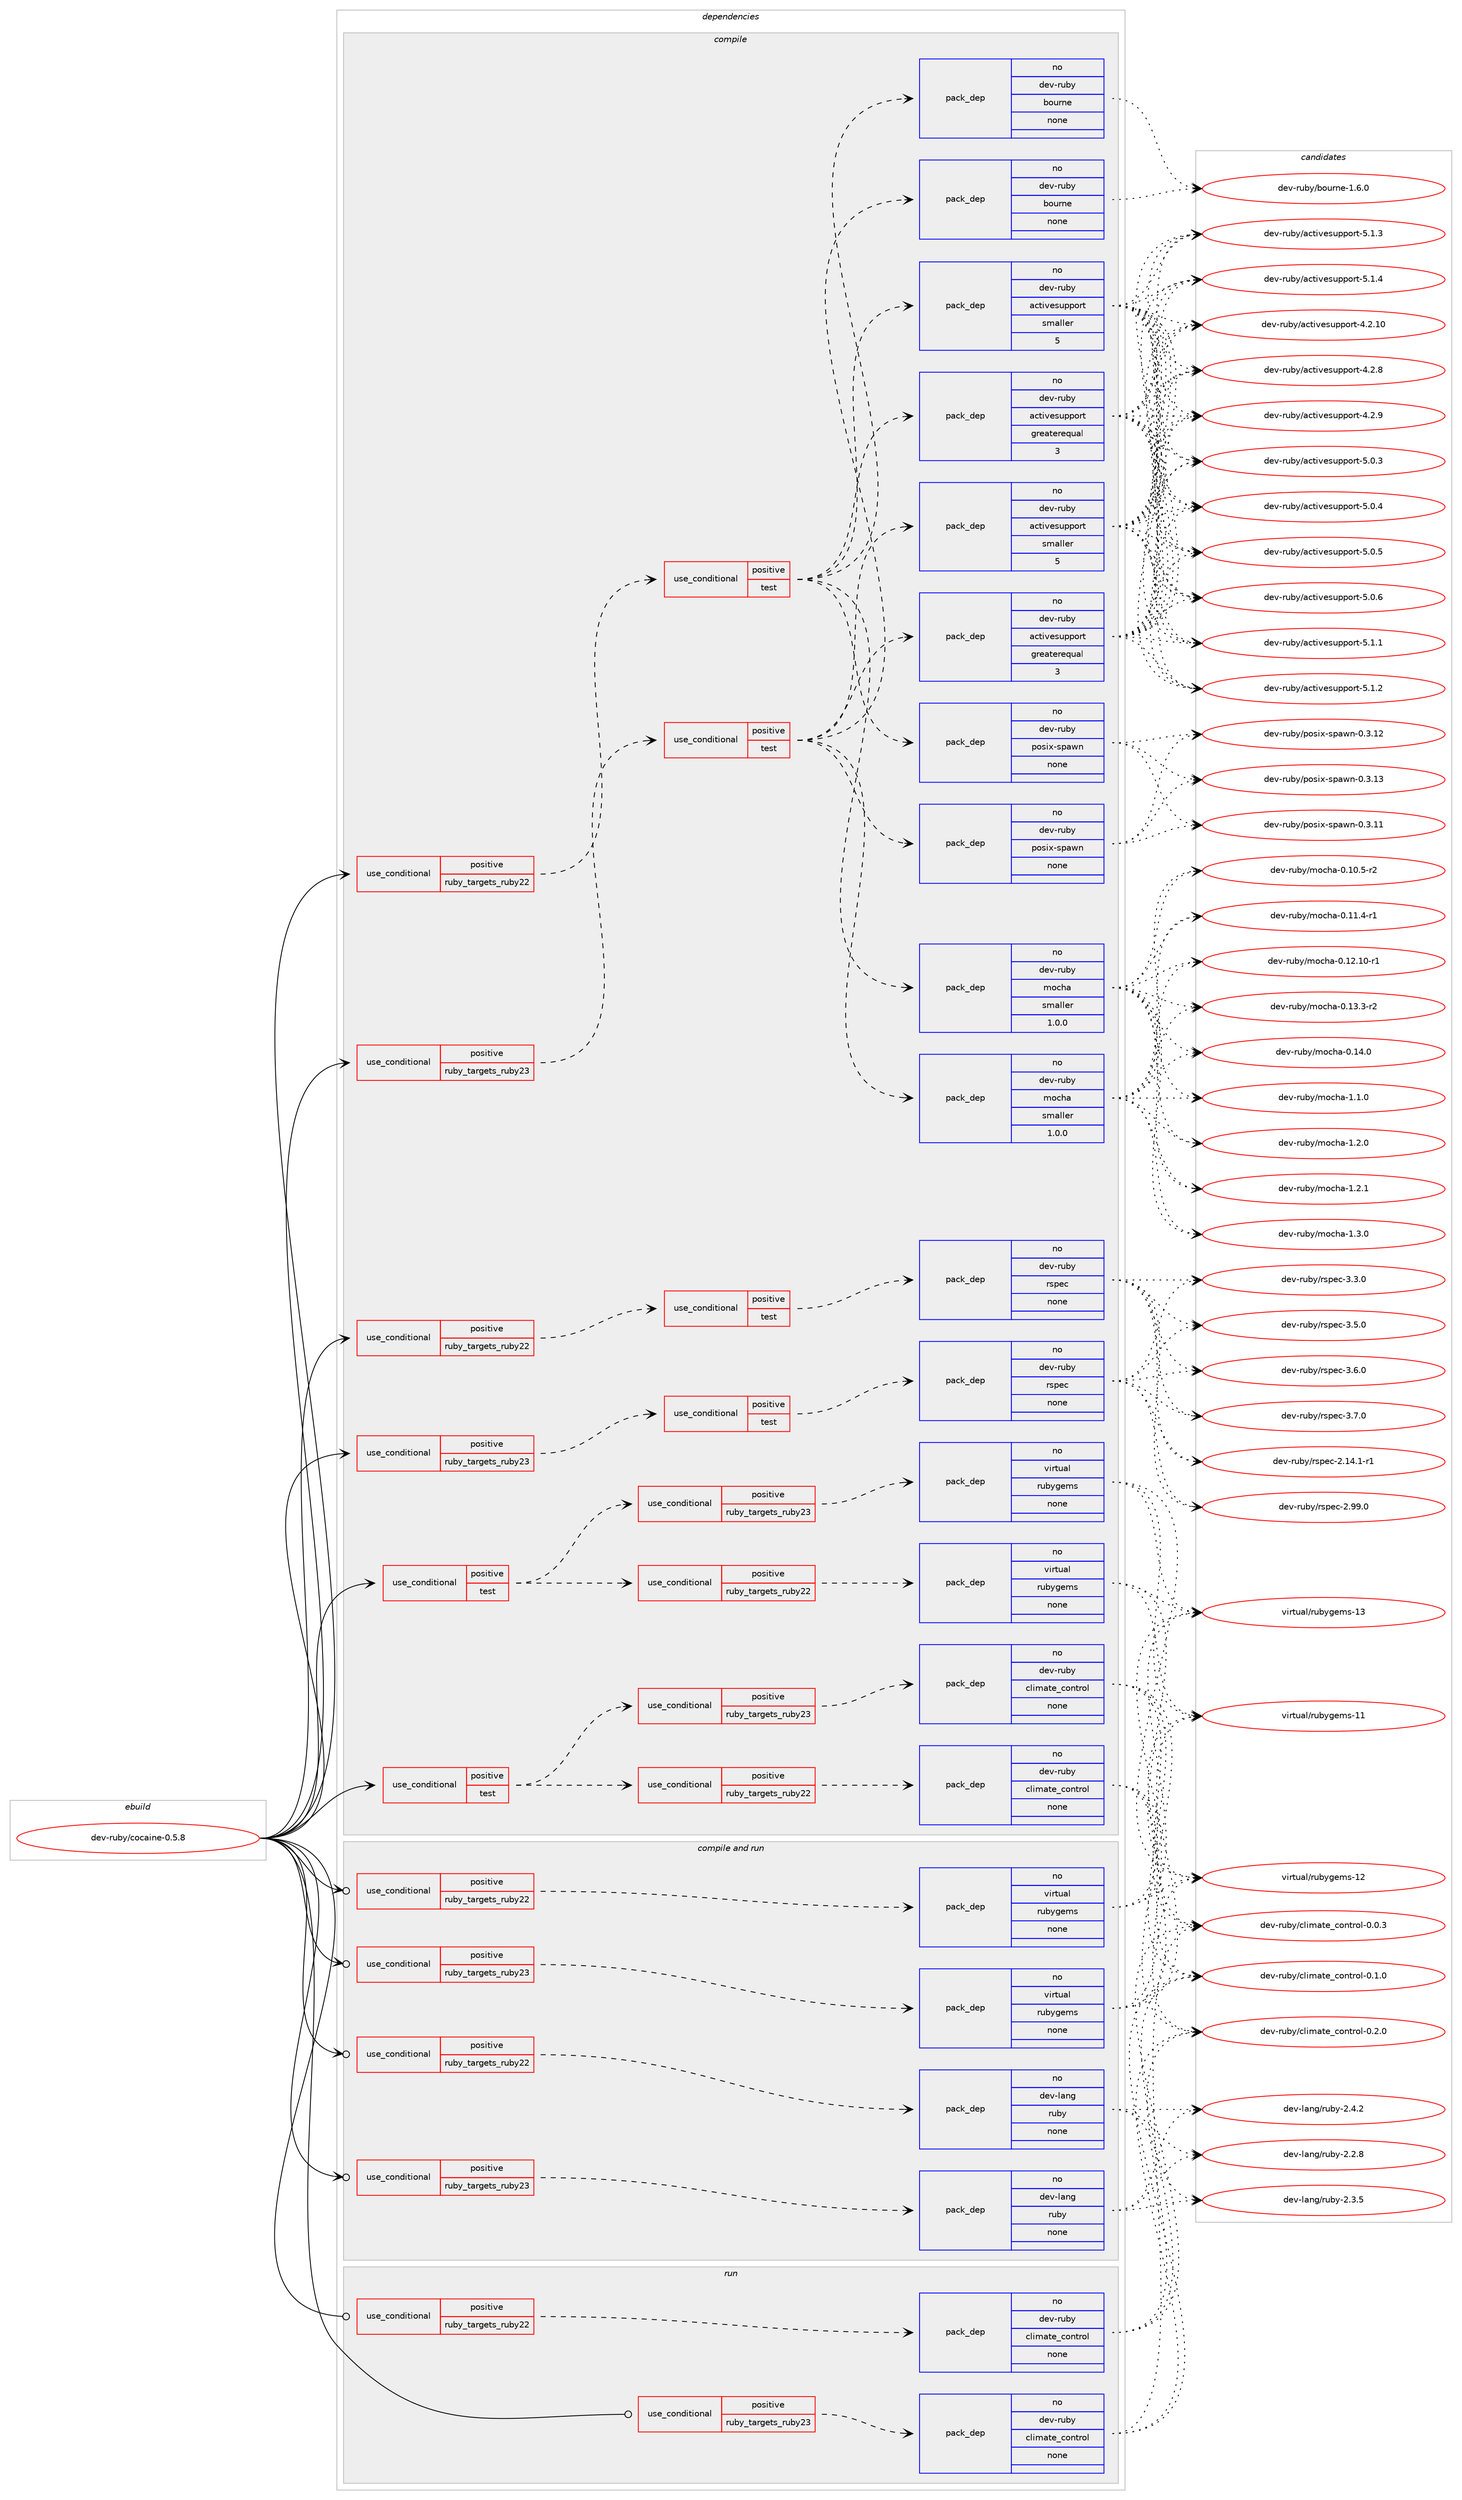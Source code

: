 digraph prolog {

# *************
# Graph options
# *************

newrank=true;
concentrate=true;
compound=true;
graph [rankdir=LR,fontname=Helvetica,fontsize=10,ranksep=1.5];#, ranksep=2.5, nodesep=0.2];
edge  [arrowhead=vee];
node  [fontname=Helvetica,fontsize=10];

# **********
# The ebuild
# **********

subgraph cluster_leftcol {
color=gray;
rank=same;
label=<<i>ebuild</i>>;
id [label="dev-ruby/cocaine-0.5.8", color=red, width=4, href="../dev-ruby/cocaine-0.5.8.svg"];
}

# ****************
# The dependencies
# ****************

subgraph cluster_midcol {
color=gray;
label=<<i>dependencies</i>>;
subgraph cluster_compile {
fillcolor="#eeeeee";
style=filled;
label=<<i>compile</i>>;
subgraph cond54260 {
dependency233328 [label=<<TABLE BORDER="0" CELLBORDER="1" CELLSPACING="0" CELLPADDING="4"><TR><TD ROWSPAN="3" CELLPADDING="10">use_conditional</TD></TR><TR><TD>positive</TD></TR><TR><TD>ruby_targets_ruby22</TD></TR></TABLE>>, shape=none, color=red];
subgraph cond54261 {
dependency233329 [label=<<TABLE BORDER="0" CELLBORDER="1" CELLSPACING="0" CELLPADDING="4"><TR><TD ROWSPAN="3" CELLPADDING="10">use_conditional</TD></TR><TR><TD>positive</TD></TR><TR><TD>test</TD></TR></TABLE>>, shape=none, color=red];
subgraph pack174994 {
dependency233330 [label=<<TABLE BORDER="0" CELLBORDER="1" CELLSPACING="0" CELLPADDING="4" WIDTH="220"><TR><TD ROWSPAN="6" CELLPADDING="30">pack_dep</TD></TR><TR><TD WIDTH="110">no</TD></TR><TR><TD>dev-ruby</TD></TR><TR><TD>activesupport</TD></TR><TR><TD>greaterequal</TD></TR><TR><TD>3</TD></TR></TABLE>>, shape=none, color=blue];
}
dependency233329:e -> dependency233330:w [weight=20,style="dashed",arrowhead="vee"];
subgraph pack174995 {
dependency233331 [label=<<TABLE BORDER="0" CELLBORDER="1" CELLSPACING="0" CELLPADDING="4" WIDTH="220"><TR><TD ROWSPAN="6" CELLPADDING="30">pack_dep</TD></TR><TR><TD WIDTH="110">no</TD></TR><TR><TD>dev-ruby</TD></TR><TR><TD>activesupport</TD></TR><TR><TD>smaller</TD></TR><TR><TD>5</TD></TR></TABLE>>, shape=none, color=blue];
}
dependency233329:e -> dependency233331:w [weight=20,style="dashed",arrowhead="vee"];
subgraph pack174996 {
dependency233332 [label=<<TABLE BORDER="0" CELLBORDER="1" CELLSPACING="0" CELLPADDING="4" WIDTH="220"><TR><TD ROWSPAN="6" CELLPADDING="30">pack_dep</TD></TR><TR><TD WIDTH="110">no</TD></TR><TR><TD>dev-ruby</TD></TR><TR><TD>bourne</TD></TR><TR><TD>none</TD></TR><TR><TD></TD></TR></TABLE>>, shape=none, color=blue];
}
dependency233329:e -> dependency233332:w [weight=20,style="dashed",arrowhead="vee"];
subgraph pack174997 {
dependency233333 [label=<<TABLE BORDER="0" CELLBORDER="1" CELLSPACING="0" CELLPADDING="4" WIDTH="220"><TR><TD ROWSPAN="6" CELLPADDING="30">pack_dep</TD></TR><TR><TD WIDTH="110">no</TD></TR><TR><TD>dev-ruby</TD></TR><TR><TD>mocha</TD></TR><TR><TD>smaller</TD></TR><TR><TD>1.0.0</TD></TR></TABLE>>, shape=none, color=blue];
}
dependency233329:e -> dependency233333:w [weight=20,style="dashed",arrowhead="vee"];
subgraph pack174998 {
dependency233334 [label=<<TABLE BORDER="0" CELLBORDER="1" CELLSPACING="0" CELLPADDING="4" WIDTH="220"><TR><TD ROWSPAN="6" CELLPADDING="30">pack_dep</TD></TR><TR><TD WIDTH="110">no</TD></TR><TR><TD>dev-ruby</TD></TR><TR><TD>posix-spawn</TD></TR><TR><TD>none</TD></TR><TR><TD></TD></TR></TABLE>>, shape=none, color=blue];
}
dependency233329:e -> dependency233334:w [weight=20,style="dashed",arrowhead="vee"];
}
dependency233328:e -> dependency233329:w [weight=20,style="dashed",arrowhead="vee"];
}
id:e -> dependency233328:w [weight=20,style="solid",arrowhead="vee"];
subgraph cond54262 {
dependency233335 [label=<<TABLE BORDER="0" CELLBORDER="1" CELLSPACING="0" CELLPADDING="4"><TR><TD ROWSPAN="3" CELLPADDING="10">use_conditional</TD></TR><TR><TD>positive</TD></TR><TR><TD>ruby_targets_ruby22</TD></TR></TABLE>>, shape=none, color=red];
subgraph cond54263 {
dependency233336 [label=<<TABLE BORDER="0" CELLBORDER="1" CELLSPACING="0" CELLPADDING="4"><TR><TD ROWSPAN="3" CELLPADDING="10">use_conditional</TD></TR><TR><TD>positive</TD></TR><TR><TD>test</TD></TR></TABLE>>, shape=none, color=red];
subgraph pack174999 {
dependency233337 [label=<<TABLE BORDER="0" CELLBORDER="1" CELLSPACING="0" CELLPADDING="4" WIDTH="220"><TR><TD ROWSPAN="6" CELLPADDING="30">pack_dep</TD></TR><TR><TD WIDTH="110">no</TD></TR><TR><TD>dev-ruby</TD></TR><TR><TD>rspec</TD></TR><TR><TD>none</TD></TR><TR><TD></TD></TR></TABLE>>, shape=none, color=blue];
}
dependency233336:e -> dependency233337:w [weight=20,style="dashed",arrowhead="vee"];
}
dependency233335:e -> dependency233336:w [weight=20,style="dashed",arrowhead="vee"];
}
id:e -> dependency233335:w [weight=20,style="solid",arrowhead="vee"];
subgraph cond54264 {
dependency233338 [label=<<TABLE BORDER="0" CELLBORDER="1" CELLSPACING="0" CELLPADDING="4"><TR><TD ROWSPAN="3" CELLPADDING="10">use_conditional</TD></TR><TR><TD>positive</TD></TR><TR><TD>ruby_targets_ruby23</TD></TR></TABLE>>, shape=none, color=red];
subgraph cond54265 {
dependency233339 [label=<<TABLE BORDER="0" CELLBORDER="1" CELLSPACING="0" CELLPADDING="4"><TR><TD ROWSPAN="3" CELLPADDING="10">use_conditional</TD></TR><TR><TD>positive</TD></TR><TR><TD>test</TD></TR></TABLE>>, shape=none, color=red];
subgraph pack175000 {
dependency233340 [label=<<TABLE BORDER="0" CELLBORDER="1" CELLSPACING="0" CELLPADDING="4" WIDTH="220"><TR><TD ROWSPAN="6" CELLPADDING="30">pack_dep</TD></TR><TR><TD WIDTH="110">no</TD></TR><TR><TD>dev-ruby</TD></TR><TR><TD>activesupport</TD></TR><TR><TD>greaterequal</TD></TR><TR><TD>3</TD></TR></TABLE>>, shape=none, color=blue];
}
dependency233339:e -> dependency233340:w [weight=20,style="dashed",arrowhead="vee"];
subgraph pack175001 {
dependency233341 [label=<<TABLE BORDER="0" CELLBORDER="1" CELLSPACING="0" CELLPADDING="4" WIDTH="220"><TR><TD ROWSPAN="6" CELLPADDING="30">pack_dep</TD></TR><TR><TD WIDTH="110">no</TD></TR><TR><TD>dev-ruby</TD></TR><TR><TD>activesupport</TD></TR><TR><TD>smaller</TD></TR><TR><TD>5</TD></TR></TABLE>>, shape=none, color=blue];
}
dependency233339:e -> dependency233341:w [weight=20,style="dashed",arrowhead="vee"];
subgraph pack175002 {
dependency233342 [label=<<TABLE BORDER="0" CELLBORDER="1" CELLSPACING="0" CELLPADDING="4" WIDTH="220"><TR><TD ROWSPAN="6" CELLPADDING="30">pack_dep</TD></TR><TR><TD WIDTH="110">no</TD></TR><TR><TD>dev-ruby</TD></TR><TR><TD>bourne</TD></TR><TR><TD>none</TD></TR><TR><TD></TD></TR></TABLE>>, shape=none, color=blue];
}
dependency233339:e -> dependency233342:w [weight=20,style="dashed",arrowhead="vee"];
subgraph pack175003 {
dependency233343 [label=<<TABLE BORDER="0" CELLBORDER="1" CELLSPACING="0" CELLPADDING="4" WIDTH="220"><TR><TD ROWSPAN="6" CELLPADDING="30">pack_dep</TD></TR><TR><TD WIDTH="110">no</TD></TR><TR><TD>dev-ruby</TD></TR><TR><TD>mocha</TD></TR><TR><TD>smaller</TD></TR><TR><TD>1.0.0</TD></TR></TABLE>>, shape=none, color=blue];
}
dependency233339:e -> dependency233343:w [weight=20,style="dashed",arrowhead="vee"];
subgraph pack175004 {
dependency233344 [label=<<TABLE BORDER="0" CELLBORDER="1" CELLSPACING="0" CELLPADDING="4" WIDTH="220"><TR><TD ROWSPAN="6" CELLPADDING="30">pack_dep</TD></TR><TR><TD WIDTH="110">no</TD></TR><TR><TD>dev-ruby</TD></TR><TR><TD>posix-spawn</TD></TR><TR><TD>none</TD></TR><TR><TD></TD></TR></TABLE>>, shape=none, color=blue];
}
dependency233339:e -> dependency233344:w [weight=20,style="dashed",arrowhead="vee"];
}
dependency233338:e -> dependency233339:w [weight=20,style="dashed",arrowhead="vee"];
}
id:e -> dependency233338:w [weight=20,style="solid",arrowhead="vee"];
subgraph cond54266 {
dependency233345 [label=<<TABLE BORDER="0" CELLBORDER="1" CELLSPACING="0" CELLPADDING="4"><TR><TD ROWSPAN="3" CELLPADDING="10">use_conditional</TD></TR><TR><TD>positive</TD></TR><TR><TD>ruby_targets_ruby23</TD></TR></TABLE>>, shape=none, color=red];
subgraph cond54267 {
dependency233346 [label=<<TABLE BORDER="0" CELLBORDER="1" CELLSPACING="0" CELLPADDING="4"><TR><TD ROWSPAN="3" CELLPADDING="10">use_conditional</TD></TR><TR><TD>positive</TD></TR><TR><TD>test</TD></TR></TABLE>>, shape=none, color=red];
subgraph pack175005 {
dependency233347 [label=<<TABLE BORDER="0" CELLBORDER="1" CELLSPACING="0" CELLPADDING="4" WIDTH="220"><TR><TD ROWSPAN="6" CELLPADDING="30">pack_dep</TD></TR><TR><TD WIDTH="110">no</TD></TR><TR><TD>dev-ruby</TD></TR><TR><TD>rspec</TD></TR><TR><TD>none</TD></TR><TR><TD></TD></TR></TABLE>>, shape=none, color=blue];
}
dependency233346:e -> dependency233347:w [weight=20,style="dashed",arrowhead="vee"];
}
dependency233345:e -> dependency233346:w [weight=20,style="dashed",arrowhead="vee"];
}
id:e -> dependency233345:w [weight=20,style="solid",arrowhead="vee"];
subgraph cond54268 {
dependency233348 [label=<<TABLE BORDER="0" CELLBORDER="1" CELLSPACING="0" CELLPADDING="4"><TR><TD ROWSPAN="3" CELLPADDING="10">use_conditional</TD></TR><TR><TD>positive</TD></TR><TR><TD>test</TD></TR></TABLE>>, shape=none, color=red];
subgraph cond54269 {
dependency233349 [label=<<TABLE BORDER="0" CELLBORDER="1" CELLSPACING="0" CELLPADDING="4"><TR><TD ROWSPAN="3" CELLPADDING="10">use_conditional</TD></TR><TR><TD>positive</TD></TR><TR><TD>ruby_targets_ruby22</TD></TR></TABLE>>, shape=none, color=red];
subgraph pack175006 {
dependency233350 [label=<<TABLE BORDER="0" CELLBORDER="1" CELLSPACING="0" CELLPADDING="4" WIDTH="220"><TR><TD ROWSPAN="6" CELLPADDING="30">pack_dep</TD></TR><TR><TD WIDTH="110">no</TD></TR><TR><TD>dev-ruby</TD></TR><TR><TD>climate_control</TD></TR><TR><TD>none</TD></TR><TR><TD></TD></TR></TABLE>>, shape=none, color=blue];
}
dependency233349:e -> dependency233350:w [weight=20,style="dashed",arrowhead="vee"];
}
dependency233348:e -> dependency233349:w [weight=20,style="dashed",arrowhead="vee"];
subgraph cond54270 {
dependency233351 [label=<<TABLE BORDER="0" CELLBORDER="1" CELLSPACING="0" CELLPADDING="4"><TR><TD ROWSPAN="3" CELLPADDING="10">use_conditional</TD></TR><TR><TD>positive</TD></TR><TR><TD>ruby_targets_ruby23</TD></TR></TABLE>>, shape=none, color=red];
subgraph pack175007 {
dependency233352 [label=<<TABLE BORDER="0" CELLBORDER="1" CELLSPACING="0" CELLPADDING="4" WIDTH="220"><TR><TD ROWSPAN="6" CELLPADDING="30">pack_dep</TD></TR><TR><TD WIDTH="110">no</TD></TR><TR><TD>dev-ruby</TD></TR><TR><TD>climate_control</TD></TR><TR><TD>none</TD></TR><TR><TD></TD></TR></TABLE>>, shape=none, color=blue];
}
dependency233351:e -> dependency233352:w [weight=20,style="dashed",arrowhead="vee"];
}
dependency233348:e -> dependency233351:w [weight=20,style="dashed",arrowhead="vee"];
}
id:e -> dependency233348:w [weight=20,style="solid",arrowhead="vee"];
subgraph cond54271 {
dependency233353 [label=<<TABLE BORDER="0" CELLBORDER="1" CELLSPACING="0" CELLPADDING="4"><TR><TD ROWSPAN="3" CELLPADDING="10">use_conditional</TD></TR><TR><TD>positive</TD></TR><TR><TD>test</TD></TR></TABLE>>, shape=none, color=red];
subgraph cond54272 {
dependency233354 [label=<<TABLE BORDER="0" CELLBORDER="1" CELLSPACING="0" CELLPADDING="4"><TR><TD ROWSPAN="3" CELLPADDING="10">use_conditional</TD></TR><TR><TD>positive</TD></TR><TR><TD>ruby_targets_ruby22</TD></TR></TABLE>>, shape=none, color=red];
subgraph pack175008 {
dependency233355 [label=<<TABLE BORDER="0" CELLBORDER="1" CELLSPACING="0" CELLPADDING="4" WIDTH="220"><TR><TD ROWSPAN="6" CELLPADDING="30">pack_dep</TD></TR><TR><TD WIDTH="110">no</TD></TR><TR><TD>virtual</TD></TR><TR><TD>rubygems</TD></TR><TR><TD>none</TD></TR><TR><TD></TD></TR></TABLE>>, shape=none, color=blue];
}
dependency233354:e -> dependency233355:w [weight=20,style="dashed",arrowhead="vee"];
}
dependency233353:e -> dependency233354:w [weight=20,style="dashed",arrowhead="vee"];
subgraph cond54273 {
dependency233356 [label=<<TABLE BORDER="0" CELLBORDER="1" CELLSPACING="0" CELLPADDING="4"><TR><TD ROWSPAN="3" CELLPADDING="10">use_conditional</TD></TR><TR><TD>positive</TD></TR><TR><TD>ruby_targets_ruby23</TD></TR></TABLE>>, shape=none, color=red];
subgraph pack175009 {
dependency233357 [label=<<TABLE BORDER="0" CELLBORDER="1" CELLSPACING="0" CELLPADDING="4" WIDTH="220"><TR><TD ROWSPAN="6" CELLPADDING="30">pack_dep</TD></TR><TR><TD WIDTH="110">no</TD></TR><TR><TD>virtual</TD></TR><TR><TD>rubygems</TD></TR><TR><TD>none</TD></TR><TR><TD></TD></TR></TABLE>>, shape=none, color=blue];
}
dependency233356:e -> dependency233357:w [weight=20,style="dashed",arrowhead="vee"];
}
dependency233353:e -> dependency233356:w [weight=20,style="dashed",arrowhead="vee"];
}
id:e -> dependency233353:w [weight=20,style="solid",arrowhead="vee"];
}
subgraph cluster_compileandrun {
fillcolor="#eeeeee";
style=filled;
label=<<i>compile and run</i>>;
subgraph cond54274 {
dependency233358 [label=<<TABLE BORDER="0" CELLBORDER="1" CELLSPACING="0" CELLPADDING="4"><TR><TD ROWSPAN="3" CELLPADDING="10">use_conditional</TD></TR><TR><TD>positive</TD></TR><TR><TD>ruby_targets_ruby22</TD></TR></TABLE>>, shape=none, color=red];
subgraph pack175010 {
dependency233359 [label=<<TABLE BORDER="0" CELLBORDER="1" CELLSPACING="0" CELLPADDING="4" WIDTH="220"><TR><TD ROWSPAN="6" CELLPADDING="30">pack_dep</TD></TR><TR><TD WIDTH="110">no</TD></TR><TR><TD>dev-lang</TD></TR><TR><TD>ruby</TD></TR><TR><TD>none</TD></TR><TR><TD></TD></TR></TABLE>>, shape=none, color=blue];
}
dependency233358:e -> dependency233359:w [weight=20,style="dashed",arrowhead="vee"];
}
id:e -> dependency233358:w [weight=20,style="solid",arrowhead="odotvee"];
subgraph cond54275 {
dependency233360 [label=<<TABLE BORDER="0" CELLBORDER="1" CELLSPACING="0" CELLPADDING="4"><TR><TD ROWSPAN="3" CELLPADDING="10">use_conditional</TD></TR><TR><TD>positive</TD></TR><TR><TD>ruby_targets_ruby22</TD></TR></TABLE>>, shape=none, color=red];
subgraph pack175011 {
dependency233361 [label=<<TABLE BORDER="0" CELLBORDER="1" CELLSPACING="0" CELLPADDING="4" WIDTH="220"><TR><TD ROWSPAN="6" CELLPADDING="30">pack_dep</TD></TR><TR><TD WIDTH="110">no</TD></TR><TR><TD>virtual</TD></TR><TR><TD>rubygems</TD></TR><TR><TD>none</TD></TR><TR><TD></TD></TR></TABLE>>, shape=none, color=blue];
}
dependency233360:e -> dependency233361:w [weight=20,style="dashed",arrowhead="vee"];
}
id:e -> dependency233360:w [weight=20,style="solid",arrowhead="odotvee"];
subgraph cond54276 {
dependency233362 [label=<<TABLE BORDER="0" CELLBORDER="1" CELLSPACING="0" CELLPADDING="4"><TR><TD ROWSPAN="3" CELLPADDING="10">use_conditional</TD></TR><TR><TD>positive</TD></TR><TR><TD>ruby_targets_ruby23</TD></TR></TABLE>>, shape=none, color=red];
subgraph pack175012 {
dependency233363 [label=<<TABLE BORDER="0" CELLBORDER="1" CELLSPACING="0" CELLPADDING="4" WIDTH="220"><TR><TD ROWSPAN="6" CELLPADDING="30">pack_dep</TD></TR><TR><TD WIDTH="110">no</TD></TR><TR><TD>dev-lang</TD></TR><TR><TD>ruby</TD></TR><TR><TD>none</TD></TR><TR><TD></TD></TR></TABLE>>, shape=none, color=blue];
}
dependency233362:e -> dependency233363:w [weight=20,style="dashed",arrowhead="vee"];
}
id:e -> dependency233362:w [weight=20,style="solid",arrowhead="odotvee"];
subgraph cond54277 {
dependency233364 [label=<<TABLE BORDER="0" CELLBORDER="1" CELLSPACING="0" CELLPADDING="4"><TR><TD ROWSPAN="3" CELLPADDING="10">use_conditional</TD></TR><TR><TD>positive</TD></TR><TR><TD>ruby_targets_ruby23</TD></TR></TABLE>>, shape=none, color=red];
subgraph pack175013 {
dependency233365 [label=<<TABLE BORDER="0" CELLBORDER="1" CELLSPACING="0" CELLPADDING="4" WIDTH="220"><TR><TD ROWSPAN="6" CELLPADDING="30">pack_dep</TD></TR><TR><TD WIDTH="110">no</TD></TR><TR><TD>virtual</TD></TR><TR><TD>rubygems</TD></TR><TR><TD>none</TD></TR><TR><TD></TD></TR></TABLE>>, shape=none, color=blue];
}
dependency233364:e -> dependency233365:w [weight=20,style="dashed",arrowhead="vee"];
}
id:e -> dependency233364:w [weight=20,style="solid",arrowhead="odotvee"];
}
subgraph cluster_run {
fillcolor="#eeeeee";
style=filled;
label=<<i>run</i>>;
subgraph cond54278 {
dependency233366 [label=<<TABLE BORDER="0" CELLBORDER="1" CELLSPACING="0" CELLPADDING="4"><TR><TD ROWSPAN="3" CELLPADDING="10">use_conditional</TD></TR><TR><TD>positive</TD></TR><TR><TD>ruby_targets_ruby22</TD></TR></TABLE>>, shape=none, color=red];
subgraph pack175014 {
dependency233367 [label=<<TABLE BORDER="0" CELLBORDER="1" CELLSPACING="0" CELLPADDING="4" WIDTH="220"><TR><TD ROWSPAN="6" CELLPADDING="30">pack_dep</TD></TR><TR><TD WIDTH="110">no</TD></TR><TR><TD>dev-ruby</TD></TR><TR><TD>climate_control</TD></TR><TR><TD>none</TD></TR><TR><TD></TD></TR></TABLE>>, shape=none, color=blue];
}
dependency233366:e -> dependency233367:w [weight=20,style="dashed",arrowhead="vee"];
}
id:e -> dependency233366:w [weight=20,style="solid",arrowhead="odot"];
subgraph cond54279 {
dependency233368 [label=<<TABLE BORDER="0" CELLBORDER="1" CELLSPACING="0" CELLPADDING="4"><TR><TD ROWSPAN="3" CELLPADDING="10">use_conditional</TD></TR><TR><TD>positive</TD></TR><TR><TD>ruby_targets_ruby23</TD></TR></TABLE>>, shape=none, color=red];
subgraph pack175015 {
dependency233369 [label=<<TABLE BORDER="0" CELLBORDER="1" CELLSPACING="0" CELLPADDING="4" WIDTH="220"><TR><TD ROWSPAN="6" CELLPADDING="30">pack_dep</TD></TR><TR><TD WIDTH="110">no</TD></TR><TR><TD>dev-ruby</TD></TR><TR><TD>climate_control</TD></TR><TR><TD>none</TD></TR><TR><TD></TD></TR></TABLE>>, shape=none, color=blue];
}
dependency233368:e -> dependency233369:w [weight=20,style="dashed",arrowhead="vee"];
}
id:e -> dependency233368:w [weight=20,style="solid",arrowhead="odot"];
}
}

# **************
# The candidates
# **************

subgraph cluster_choices {
rank=same;
color=gray;
label=<<i>candidates</i>>;

subgraph choice174994 {
color=black;
nodesep=1;
choice100101118451141179812147979911610511810111511711211211111411645524650464948 [label="dev-ruby/activesupport-4.2.10", color=red, width=4,href="../dev-ruby/activesupport-4.2.10.svg"];
choice1001011184511411798121479799116105118101115117112112111114116455246504656 [label="dev-ruby/activesupport-4.2.8", color=red, width=4,href="../dev-ruby/activesupport-4.2.8.svg"];
choice1001011184511411798121479799116105118101115117112112111114116455246504657 [label="dev-ruby/activesupport-4.2.9", color=red, width=4,href="../dev-ruby/activesupport-4.2.9.svg"];
choice1001011184511411798121479799116105118101115117112112111114116455346484651 [label="dev-ruby/activesupport-5.0.3", color=red, width=4,href="../dev-ruby/activesupport-5.0.3.svg"];
choice1001011184511411798121479799116105118101115117112112111114116455346484652 [label="dev-ruby/activesupport-5.0.4", color=red, width=4,href="../dev-ruby/activesupport-5.0.4.svg"];
choice1001011184511411798121479799116105118101115117112112111114116455346484653 [label="dev-ruby/activesupport-5.0.5", color=red, width=4,href="../dev-ruby/activesupport-5.0.5.svg"];
choice1001011184511411798121479799116105118101115117112112111114116455346484654 [label="dev-ruby/activesupport-5.0.6", color=red, width=4,href="../dev-ruby/activesupport-5.0.6.svg"];
choice1001011184511411798121479799116105118101115117112112111114116455346494649 [label="dev-ruby/activesupport-5.1.1", color=red, width=4,href="../dev-ruby/activesupport-5.1.1.svg"];
choice1001011184511411798121479799116105118101115117112112111114116455346494650 [label="dev-ruby/activesupport-5.1.2", color=red, width=4,href="../dev-ruby/activesupport-5.1.2.svg"];
choice1001011184511411798121479799116105118101115117112112111114116455346494651 [label="dev-ruby/activesupport-5.1.3", color=red, width=4,href="../dev-ruby/activesupport-5.1.3.svg"];
choice1001011184511411798121479799116105118101115117112112111114116455346494652 [label="dev-ruby/activesupport-5.1.4", color=red, width=4,href="../dev-ruby/activesupport-5.1.4.svg"];
dependency233330:e -> choice100101118451141179812147979911610511810111511711211211111411645524650464948:w [style=dotted,weight="100"];
dependency233330:e -> choice1001011184511411798121479799116105118101115117112112111114116455246504656:w [style=dotted,weight="100"];
dependency233330:e -> choice1001011184511411798121479799116105118101115117112112111114116455246504657:w [style=dotted,weight="100"];
dependency233330:e -> choice1001011184511411798121479799116105118101115117112112111114116455346484651:w [style=dotted,weight="100"];
dependency233330:e -> choice1001011184511411798121479799116105118101115117112112111114116455346484652:w [style=dotted,weight="100"];
dependency233330:e -> choice1001011184511411798121479799116105118101115117112112111114116455346484653:w [style=dotted,weight="100"];
dependency233330:e -> choice1001011184511411798121479799116105118101115117112112111114116455346484654:w [style=dotted,weight="100"];
dependency233330:e -> choice1001011184511411798121479799116105118101115117112112111114116455346494649:w [style=dotted,weight="100"];
dependency233330:e -> choice1001011184511411798121479799116105118101115117112112111114116455346494650:w [style=dotted,weight="100"];
dependency233330:e -> choice1001011184511411798121479799116105118101115117112112111114116455346494651:w [style=dotted,weight="100"];
dependency233330:e -> choice1001011184511411798121479799116105118101115117112112111114116455346494652:w [style=dotted,weight="100"];
}
subgraph choice174995 {
color=black;
nodesep=1;
choice100101118451141179812147979911610511810111511711211211111411645524650464948 [label="dev-ruby/activesupport-4.2.10", color=red, width=4,href="../dev-ruby/activesupport-4.2.10.svg"];
choice1001011184511411798121479799116105118101115117112112111114116455246504656 [label="dev-ruby/activesupport-4.2.8", color=red, width=4,href="../dev-ruby/activesupport-4.2.8.svg"];
choice1001011184511411798121479799116105118101115117112112111114116455246504657 [label="dev-ruby/activesupport-4.2.9", color=red, width=4,href="../dev-ruby/activesupport-4.2.9.svg"];
choice1001011184511411798121479799116105118101115117112112111114116455346484651 [label="dev-ruby/activesupport-5.0.3", color=red, width=4,href="../dev-ruby/activesupport-5.0.3.svg"];
choice1001011184511411798121479799116105118101115117112112111114116455346484652 [label="dev-ruby/activesupport-5.0.4", color=red, width=4,href="../dev-ruby/activesupport-5.0.4.svg"];
choice1001011184511411798121479799116105118101115117112112111114116455346484653 [label="dev-ruby/activesupport-5.0.5", color=red, width=4,href="../dev-ruby/activesupport-5.0.5.svg"];
choice1001011184511411798121479799116105118101115117112112111114116455346484654 [label="dev-ruby/activesupport-5.0.6", color=red, width=4,href="../dev-ruby/activesupport-5.0.6.svg"];
choice1001011184511411798121479799116105118101115117112112111114116455346494649 [label="dev-ruby/activesupport-5.1.1", color=red, width=4,href="../dev-ruby/activesupport-5.1.1.svg"];
choice1001011184511411798121479799116105118101115117112112111114116455346494650 [label="dev-ruby/activesupport-5.1.2", color=red, width=4,href="../dev-ruby/activesupport-5.1.2.svg"];
choice1001011184511411798121479799116105118101115117112112111114116455346494651 [label="dev-ruby/activesupport-5.1.3", color=red, width=4,href="../dev-ruby/activesupport-5.1.3.svg"];
choice1001011184511411798121479799116105118101115117112112111114116455346494652 [label="dev-ruby/activesupport-5.1.4", color=red, width=4,href="../dev-ruby/activesupport-5.1.4.svg"];
dependency233331:e -> choice100101118451141179812147979911610511810111511711211211111411645524650464948:w [style=dotted,weight="100"];
dependency233331:e -> choice1001011184511411798121479799116105118101115117112112111114116455246504656:w [style=dotted,weight="100"];
dependency233331:e -> choice1001011184511411798121479799116105118101115117112112111114116455246504657:w [style=dotted,weight="100"];
dependency233331:e -> choice1001011184511411798121479799116105118101115117112112111114116455346484651:w [style=dotted,weight="100"];
dependency233331:e -> choice1001011184511411798121479799116105118101115117112112111114116455346484652:w [style=dotted,weight="100"];
dependency233331:e -> choice1001011184511411798121479799116105118101115117112112111114116455346484653:w [style=dotted,weight="100"];
dependency233331:e -> choice1001011184511411798121479799116105118101115117112112111114116455346484654:w [style=dotted,weight="100"];
dependency233331:e -> choice1001011184511411798121479799116105118101115117112112111114116455346494649:w [style=dotted,weight="100"];
dependency233331:e -> choice1001011184511411798121479799116105118101115117112112111114116455346494650:w [style=dotted,weight="100"];
dependency233331:e -> choice1001011184511411798121479799116105118101115117112112111114116455346494651:w [style=dotted,weight="100"];
dependency233331:e -> choice1001011184511411798121479799116105118101115117112112111114116455346494652:w [style=dotted,weight="100"];
}
subgraph choice174996 {
color=black;
nodesep=1;
choice10010111845114117981214798111117114110101454946544648 [label="dev-ruby/bourne-1.6.0", color=red, width=4,href="../dev-ruby/bourne-1.6.0.svg"];
dependency233332:e -> choice10010111845114117981214798111117114110101454946544648:w [style=dotted,weight="100"];
}
subgraph choice174997 {
color=black;
nodesep=1;
choice1001011184511411798121471091119910497454846494846534511450 [label="dev-ruby/mocha-0.10.5-r2", color=red, width=4,href="../dev-ruby/mocha-0.10.5-r2.svg"];
choice1001011184511411798121471091119910497454846494946524511449 [label="dev-ruby/mocha-0.11.4-r1", color=red, width=4,href="../dev-ruby/mocha-0.11.4-r1.svg"];
choice100101118451141179812147109111991049745484649504649484511449 [label="dev-ruby/mocha-0.12.10-r1", color=red, width=4,href="../dev-ruby/mocha-0.12.10-r1.svg"];
choice1001011184511411798121471091119910497454846495146514511450 [label="dev-ruby/mocha-0.13.3-r2", color=red, width=4,href="../dev-ruby/mocha-0.13.3-r2.svg"];
choice100101118451141179812147109111991049745484649524648 [label="dev-ruby/mocha-0.14.0", color=red, width=4,href="../dev-ruby/mocha-0.14.0.svg"];
choice1001011184511411798121471091119910497454946494648 [label="dev-ruby/mocha-1.1.0", color=red, width=4,href="../dev-ruby/mocha-1.1.0.svg"];
choice1001011184511411798121471091119910497454946504648 [label="dev-ruby/mocha-1.2.0", color=red, width=4,href="../dev-ruby/mocha-1.2.0.svg"];
choice1001011184511411798121471091119910497454946504649 [label="dev-ruby/mocha-1.2.1", color=red, width=4,href="../dev-ruby/mocha-1.2.1.svg"];
choice1001011184511411798121471091119910497454946514648 [label="dev-ruby/mocha-1.3.0", color=red, width=4,href="../dev-ruby/mocha-1.3.0.svg"];
dependency233333:e -> choice1001011184511411798121471091119910497454846494846534511450:w [style=dotted,weight="100"];
dependency233333:e -> choice1001011184511411798121471091119910497454846494946524511449:w [style=dotted,weight="100"];
dependency233333:e -> choice100101118451141179812147109111991049745484649504649484511449:w [style=dotted,weight="100"];
dependency233333:e -> choice1001011184511411798121471091119910497454846495146514511450:w [style=dotted,weight="100"];
dependency233333:e -> choice100101118451141179812147109111991049745484649524648:w [style=dotted,weight="100"];
dependency233333:e -> choice1001011184511411798121471091119910497454946494648:w [style=dotted,weight="100"];
dependency233333:e -> choice1001011184511411798121471091119910497454946504648:w [style=dotted,weight="100"];
dependency233333:e -> choice1001011184511411798121471091119910497454946504649:w [style=dotted,weight="100"];
dependency233333:e -> choice1001011184511411798121471091119910497454946514648:w [style=dotted,weight="100"];
}
subgraph choice174998 {
color=black;
nodesep=1;
choice100101118451141179812147112111115105120451151129711911045484651464949 [label="dev-ruby/posix-spawn-0.3.11", color=red, width=4,href="../dev-ruby/posix-spawn-0.3.11.svg"];
choice100101118451141179812147112111115105120451151129711911045484651464950 [label="dev-ruby/posix-spawn-0.3.12", color=red, width=4,href="../dev-ruby/posix-spawn-0.3.12.svg"];
choice100101118451141179812147112111115105120451151129711911045484651464951 [label="dev-ruby/posix-spawn-0.3.13", color=red, width=4,href="../dev-ruby/posix-spawn-0.3.13.svg"];
dependency233334:e -> choice100101118451141179812147112111115105120451151129711911045484651464949:w [style=dotted,weight="100"];
dependency233334:e -> choice100101118451141179812147112111115105120451151129711911045484651464950:w [style=dotted,weight="100"];
dependency233334:e -> choice100101118451141179812147112111115105120451151129711911045484651464951:w [style=dotted,weight="100"];
}
subgraph choice174999 {
color=black;
nodesep=1;
choice10010111845114117981214711411511210199455046495246494511449 [label="dev-ruby/rspec-2.14.1-r1", color=red, width=4,href="../dev-ruby/rspec-2.14.1-r1.svg"];
choice1001011184511411798121471141151121019945504657574648 [label="dev-ruby/rspec-2.99.0", color=red, width=4,href="../dev-ruby/rspec-2.99.0.svg"];
choice10010111845114117981214711411511210199455146514648 [label="dev-ruby/rspec-3.3.0", color=red, width=4,href="../dev-ruby/rspec-3.3.0.svg"];
choice10010111845114117981214711411511210199455146534648 [label="dev-ruby/rspec-3.5.0", color=red, width=4,href="../dev-ruby/rspec-3.5.0.svg"];
choice10010111845114117981214711411511210199455146544648 [label="dev-ruby/rspec-3.6.0", color=red, width=4,href="../dev-ruby/rspec-3.6.0.svg"];
choice10010111845114117981214711411511210199455146554648 [label="dev-ruby/rspec-3.7.0", color=red, width=4,href="../dev-ruby/rspec-3.7.0.svg"];
dependency233337:e -> choice10010111845114117981214711411511210199455046495246494511449:w [style=dotted,weight="100"];
dependency233337:e -> choice1001011184511411798121471141151121019945504657574648:w [style=dotted,weight="100"];
dependency233337:e -> choice10010111845114117981214711411511210199455146514648:w [style=dotted,weight="100"];
dependency233337:e -> choice10010111845114117981214711411511210199455146534648:w [style=dotted,weight="100"];
dependency233337:e -> choice10010111845114117981214711411511210199455146544648:w [style=dotted,weight="100"];
dependency233337:e -> choice10010111845114117981214711411511210199455146554648:w [style=dotted,weight="100"];
}
subgraph choice175000 {
color=black;
nodesep=1;
choice100101118451141179812147979911610511810111511711211211111411645524650464948 [label="dev-ruby/activesupport-4.2.10", color=red, width=4,href="../dev-ruby/activesupport-4.2.10.svg"];
choice1001011184511411798121479799116105118101115117112112111114116455246504656 [label="dev-ruby/activesupport-4.2.8", color=red, width=4,href="../dev-ruby/activesupport-4.2.8.svg"];
choice1001011184511411798121479799116105118101115117112112111114116455246504657 [label="dev-ruby/activesupport-4.2.9", color=red, width=4,href="../dev-ruby/activesupport-4.2.9.svg"];
choice1001011184511411798121479799116105118101115117112112111114116455346484651 [label="dev-ruby/activesupport-5.0.3", color=red, width=4,href="../dev-ruby/activesupport-5.0.3.svg"];
choice1001011184511411798121479799116105118101115117112112111114116455346484652 [label="dev-ruby/activesupport-5.0.4", color=red, width=4,href="../dev-ruby/activesupport-5.0.4.svg"];
choice1001011184511411798121479799116105118101115117112112111114116455346484653 [label="dev-ruby/activesupport-5.0.5", color=red, width=4,href="../dev-ruby/activesupport-5.0.5.svg"];
choice1001011184511411798121479799116105118101115117112112111114116455346484654 [label="dev-ruby/activesupport-5.0.6", color=red, width=4,href="../dev-ruby/activesupport-5.0.6.svg"];
choice1001011184511411798121479799116105118101115117112112111114116455346494649 [label="dev-ruby/activesupport-5.1.1", color=red, width=4,href="../dev-ruby/activesupport-5.1.1.svg"];
choice1001011184511411798121479799116105118101115117112112111114116455346494650 [label="dev-ruby/activesupport-5.1.2", color=red, width=4,href="../dev-ruby/activesupport-5.1.2.svg"];
choice1001011184511411798121479799116105118101115117112112111114116455346494651 [label="dev-ruby/activesupport-5.1.3", color=red, width=4,href="../dev-ruby/activesupport-5.1.3.svg"];
choice1001011184511411798121479799116105118101115117112112111114116455346494652 [label="dev-ruby/activesupport-5.1.4", color=red, width=4,href="../dev-ruby/activesupport-5.1.4.svg"];
dependency233340:e -> choice100101118451141179812147979911610511810111511711211211111411645524650464948:w [style=dotted,weight="100"];
dependency233340:e -> choice1001011184511411798121479799116105118101115117112112111114116455246504656:w [style=dotted,weight="100"];
dependency233340:e -> choice1001011184511411798121479799116105118101115117112112111114116455246504657:w [style=dotted,weight="100"];
dependency233340:e -> choice1001011184511411798121479799116105118101115117112112111114116455346484651:w [style=dotted,weight="100"];
dependency233340:e -> choice1001011184511411798121479799116105118101115117112112111114116455346484652:w [style=dotted,weight="100"];
dependency233340:e -> choice1001011184511411798121479799116105118101115117112112111114116455346484653:w [style=dotted,weight="100"];
dependency233340:e -> choice1001011184511411798121479799116105118101115117112112111114116455346484654:w [style=dotted,weight="100"];
dependency233340:e -> choice1001011184511411798121479799116105118101115117112112111114116455346494649:w [style=dotted,weight="100"];
dependency233340:e -> choice1001011184511411798121479799116105118101115117112112111114116455346494650:w [style=dotted,weight="100"];
dependency233340:e -> choice1001011184511411798121479799116105118101115117112112111114116455346494651:w [style=dotted,weight="100"];
dependency233340:e -> choice1001011184511411798121479799116105118101115117112112111114116455346494652:w [style=dotted,weight="100"];
}
subgraph choice175001 {
color=black;
nodesep=1;
choice100101118451141179812147979911610511810111511711211211111411645524650464948 [label="dev-ruby/activesupport-4.2.10", color=red, width=4,href="../dev-ruby/activesupport-4.2.10.svg"];
choice1001011184511411798121479799116105118101115117112112111114116455246504656 [label="dev-ruby/activesupport-4.2.8", color=red, width=4,href="../dev-ruby/activesupport-4.2.8.svg"];
choice1001011184511411798121479799116105118101115117112112111114116455246504657 [label="dev-ruby/activesupport-4.2.9", color=red, width=4,href="../dev-ruby/activesupport-4.2.9.svg"];
choice1001011184511411798121479799116105118101115117112112111114116455346484651 [label="dev-ruby/activesupport-5.0.3", color=red, width=4,href="../dev-ruby/activesupport-5.0.3.svg"];
choice1001011184511411798121479799116105118101115117112112111114116455346484652 [label="dev-ruby/activesupport-5.0.4", color=red, width=4,href="../dev-ruby/activesupport-5.0.4.svg"];
choice1001011184511411798121479799116105118101115117112112111114116455346484653 [label="dev-ruby/activesupport-5.0.5", color=red, width=4,href="../dev-ruby/activesupport-5.0.5.svg"];
choice1001011184511411798121479799116105118101115117112112111114116455346484654 [label="dev-ruby/activesupport-5.0.6", color=red, width=4,href="../dev-ruby/activesupport-5.0.6.svg"];
choice1001011184511411798121479799116105118101115117112112111114116455346494649 [label="dev-ruby/activesupport-5.1.1", color=red, width=4,href="../dev-ruby/activesupport-5.1.1.svg"];
choice1001011184511411798121479799116105118101115117112112111114116455346494650 [label="dev-ruby/activesupport-5.1.2", color=red, width=4,href="../dev-ruby/activesupport-5.1.2.svg"];
choice1001011184511411798121479799116105118101115117112112111114116455346494651 [label="dev-ruby/activesupport-5.1.3", color=red, width=4,href="../dev-ruby/activesupport-5.1.3.svg"];
choice1001011184511411798121479799116105118101115117112112111114116455346494652 [label="dev-ruby/activesupport-5.1.4", color=red, width=4,href="../dev-ruby/activesupport-5.1.4.svg"];
dependency233341:e -> choice100101118451141179812147979911610511810111511711211211111411645524650464948:w [style=dotted,weight="100"];
dependency233341:e -> choice1001011184511411798121479799116105118101115117112112111114116455246504656:w [style=dotted,weight="100"];
dependency233341:e -> choice1001011184511411798121479799116105118101115117112112111114116455246504657:w [style=dotted,weight="100"];
dependency233341:e -> choice1001011184511411798121479799116105118101115117112112111114116455346484651:w [style=dotted,weight="100"];
dependency233341:e -> choice1001011184511411798121479799116105118101115117112112111114116455346484652:w [style=dotted,weight="100"];
dependency233341:e -> choice1001011184511411798121479799116105118101115117112112111114116455346484653:w [style=dotted,weight="100"];
dependency233341:e -> choice1001011184511411798121479799116105118101115117112112111114116455346484654:w [style=dotted,weight="100"];
dependency233341:e -> choice1001011184511411798121479799116105118101115117112112111114116455346494649:w [style=dotted,weight="100"];
dependency233341:e -> choice1001011184511411798121479799116105118101115117112112111114116455346494650:w [style=dotted,weight="100"];
dependency233341:e -> choice1001011184511411798121479799116105118101115117112112111114116455346494651:w [style=dotted,weight="100"];
dependency233341:e -> choice1001011184511411798121479799116105118101115117112112111114116455346494652:w [style=dotted,weight="100"];
}
subgraph choice175002 {
color=black;
nodesep=1;
choice10010111845114117981214798111117114110101454946544648 [label="dev-ruby/bourne-1.6.0", color=red, width=4,href="../dev-ruby/bourne-1.6.0.svg"];
dependency233342:e -> choice10010111845114117981214798111117114110101454946544648:w [style=dotted,weight="100"];
}
subgraph choice175003 {
color=black;
nodesep=1;
choice1001011184511411798121471091119910497454846494846534511450 [label="dev-ruby/mocha-0.10.5-r2", color=red, width=4,href="../dev-ruby/mocha-0.10.5-r2.svg"];
choice1001011184511411798121471091119910497454846494946524511449 [label="dev-ruby/mocha-0.11.4-r1", color=red, width=4,href="../dev-ruby/mocha-0.11.4-r1.svg"];
choice100101118451141179812147109111991049745484649504649484511449 [label="dev-ruby/mocha-0.12.10-r1", color=red, width=4,href="../dev-ruby/mocha-0.12.10-r1.svg"];
choice1001011184511411798121471091119910497454846495146514511450 [label="dev-ruby/mocha-0.13.3-r2", color=red, width=4,href="../dev-ruby/mocha-0.13.3-r2.svg"];
choice100101118451141179812147109111991049745484649524648 [label="dev-ruby/mocha-0.14.0", color=red, width=4,href="../dev-ruby/mocha-0.14.0.svg"];
choice1001011184511411798121471091119910497454946494648 [label="dev-ruby/mocha-1.1.0", color=red, width=4,href="../dev-ruby/mocha-1.1.0.svg"];
choice1001011184511411798121471091119910497454946504648 [label="dev-ruby/mocha-1.2.0", color=red, width=4,href="../dev-ruby/mocha-1.2.0.svg"];
choice1001011184511411798121471091119910497454946504649 [label="dev-ruby/mocha-1.2.1", color=red, width=4,href="../dev-ruby/mocha-1.2.1.svg"];
choice1001011184511411798121471091119910497454946514648 [label="dev-ruby/mocha-1.3.0", color=red, width=4,href="../dev-ruby/mocha-1.3.0.svg"];
dependency233343:e -> choice1001011184511411798121471091119910497454846494846534511450:w [style=dotted,weight="100"];
dependency233343:e -> choice1001011184511411798121471091119910497454846494946524511449:w [style=dotted,weight="100"];
dependency233343:e -> choice100101118451141179812147109111991049745484649504649484511449:w [style=dotted,weight="100"];
dependency233343:e -> choice1001011184511411798121471091119910497454846495146514511450:w [style=dotted,weight="100"];
dependency233343:e -> choice100101118451141179812147109111991049745484649524648:w [style=dotted,weight="100"];
dependency233343:e -> choice1001011184511411798121471091119910497454946494648:w [style=dotted,weight="100"];
dependency233343:e -> choice1001011184511411798121471091119910497454946504648:w [style=dotted,weight="100"];
dependency233343:e -> choice1001011184511411798121471091119910497454946504649:w [style=dotted,weight="100"];
dependency233343:e -> choice1001011184511411798121471091119910497454946514648:w [style=dotted,weight="100"];
}
subgraph choice175004 {
color=black;
nodesep=1;
choice100101118451141179812147112111115105120451151129711911045484651464949 [label="dev-ruby/posix-spawn-0.3.11", color=red, width=4,href="../dev-ruby/posix-spawn-0.3.11.svg"];
choice100101118451141179812147112111115105120451151129711911045484651464950 [label="dev-ruby/posix-spawn-0.3.12", color=red, width=4,href="../dev-ruby/posix-spawn-0.3.12.svg"];
choice100101118451141179812147112111115105120451151129711911045484651464951 [label="dev-ruby/posix-spawn-0.3.13", color=red, width=4,href="../dev-ruby/posix-spawn-0.3.13.svg"];
dependency233344:e -> choice100101118451141179812147112111115105120451151129711911045484651464949:w [style=dotted,weight="100"];
dependency233344:e -> choice100101118451141179812147112111115105120451151129711911045484651464950:w [style=dotted,weight="100"];
dependency233344:e -> choice100101118451141179812147112111115105120451151129711911045484651464951:w [style=dotted,weight="100"];
}
subgraph choice175005 {
color=black;
nodesep=1;
choice10010111845114117981214711411511210199455046495246494511449 [label="dev-ruby/rspec-2.14.1-r1", color=red, width=4,href="../dev-ruby/rspec-2.14.1-r1.svg"];
choice1001011184511411798121471141151121019945504657574648 [label="dev-ruby/rspec-2.99.0", color=red, width=4,href="../dev-ruby/rspec-2.99.0.svg"];
choice10010111845114117981214711411511210199455146514648 [label="dev-ruby/rspec-3.3.0", color=red, width=4,href="../dev-ruby/rspec-3.3.0.svg"];
choice10010111845114117981214711411511210199455146534648 [label="dev-ruby/rspec-3.5.0", color=red, width=4,href="../dev-ruby/rspec-3.5.0.svg"];
choice10010111845114117981214711411511210199455146544648 [label="dev-ruby/rspec-3.6.0", color=red, width=4,href="../dev-ruby/rspec-3.6.0.svg"];
choice10010111845114117981214711411511210199455146554648 [label="dev-ruby/rspec-3.7.0", color=red, width=4,href="../dev-ruby/rspec-3.7.0.svg"];
dependency233347:e -> choice10010111845114117981214711411511210199455046495246494511449:w [style=dotted,weight="100"];
dependency233347:e -> choice1001011184511411798121471141151121019945504657574648:w [style=dotted,weight="100"];
dependency233347:e -> choice10010111845114117981214711411511210199455146514648:w [style=dotted,weight="100"];
dependency233347:e -> choice10010111845114117981214711411511210199455146534648:w [style=dotted,weight="100"];
dependency233347:e -> choice10010111845114117981214711411511210199455146544648:w [style=dotted,weight="100"];
dependency233347:e -> choice10010111845114117981214711411511210199455146554648:w [style=dotted,weight="100"];
}
subgraph choice175006 {
color=black;
nodesep=1;
choice10010111845114117981214799108105109971161019599111110116114111108454846484651 [label="dev-ruby/climate_control-0.0.3", color=red, width=4,href="../dev-ruby/climate_control-0.0.3.svg"];
choice10010111845114117981214799108105109971161019599111110116114111108454846494648 [label="dev-ruby/climate_control-0.1.0", color=red, width=4,href="../dev-ruby/climate_control-0.1.0.svg"];
choice10010111845114117981214799108105109971161019599111110116114111108454846504648 [label="dev-ruby/climate_control-0.2.0", color=red, width=4,href="../dev-ruby/climate_control-0.2.0.svg"];
dependency233350:e -> choice10010111845114117981214799108105109971161019599111110116114111108454846484651:w [style=dotted,weight="100"];
dependency233350:e -> choice10010111845114117981214799108105109971161019599111110116114111108454846494648:w [style=dotted,weight="100"];
dependency233350:e -> choice10010111845114117981214799108105109971161019599111110116114111108454846504648:w [style=dotted,weight="100"];
}
subgraph choice175007 {
color=black;
nodesep=1;
choice10010111845114117981214799108105109971161019599111110116114111108454846484651 [label="dev-ruby/climate_control-0.0.3", color=red, width=4,href="../dev-ruby/climate_control-0.0.3.svg"];
choice10010111845114117981214799108105109971161019599111110116114111108454846494648 [label="dev-ruby/climate_control-0.1.0", color=red, width=4,href="../dev-ruby/climate_control-0.1.0.svg"];
choice10010111845114117981214799108105109971161019599111110116114111108454846504648 [label="dev-ruby/climate_control-0.2.0", color=red, width=4,href="../dev-ruby/climate_control-0.2.0.svg"];
dependency233352:e -> choice10010111845114117981214799108105109971161019599111110116114111108454846484651:w [style=dotted,weight="100"];
dependency233352:e -> choice10010111845114117981214799108105109971161019599111110116114111108454846494648:w [style=dotted,weight="100"];
dependency233352:e -> choice10010111845114117981214799108105109971161019599111110116114111108454846504648:w [style=dotted,weight="100"];
}
subgraph choice175008 {
color=black;
nodesep=1;
choice118105114116117971084711411798121103101109115454949 [label="virtual/rubygems-11", color=red, width=4,href="../virtual/rubygems-11.svg"];
choice118105114116117971084711411798121103101109115454950 [label="virtual/rubygems-12", color=red, width=4,href="../virtual/rubygems-12.svg"];
choice118105114116117971084711411798121103101109115454951 [label="virtual/rubygems-13", color=red, width=4,href="../virtual/rubygems-13.svg"];
dependency233355:e -> choice118105114116117971084711411798121103101109115454949:w [style=dotted,weight="100"];
dependency233355:e -> choice118105114116117971084711411798121103101109115454950:w [style=dotted,weight="100"];
dependency233355:e -> choice118105114116117971084711411798121103101109115454951:w [style=dotted,weight="100"];
}
subgraph choice175009 {
color=black;
nodesep=1;
choice118105114116117971084711411798121103101109115454949 [label="virtual/rubygems-11", color=red, width=4,href="../virtual/rubygems-11.svg"];
choice118105114116117971084711411798121103101109115454950 [label="virtual/rubygems-12", color=red, width=4,href="../virtual/rubygems-12.svg"];
choice118105114116117971084711411798121103101109115454951 [label="virtual/rubygems-13", color=red, width=4,href="../virtual/rubygems-13.svg"];
dependency233357:e -> choice118105114116117971084711411798121103101109115454949:w [style=dotted,weight="100"];
dependency233357:e -> choice118105114116117971084711411798121103101109115454950:w [style=dotted,weight="100"];
dependency233357:e -> choice118105114116117971084711411798121103101109115454951:w [style=dotted,weight="100"];
}
subgraph choice175010 {
color=black;
nodesep=1;
choice10010111845108971101034711411798121455046504656 [label="dev-lang/ruby-2.2.8", color=red, width=4,href="../dev-lang/ruby-2.2.8.svg"];
choice10010111845108971101034711411798121455046514653 [label="dev-lang/ruby-2.3.5", color=red, width=4,href="../dev-lang/ruby-2.3.5.svg"];
choice10010111845108971101034711411798121455046524650 [label="dev-lang/ruby-2.4.2", color=red, width=4,href="../dev-lang/ruby-2.4.2.svg"];
dependency233359:e -> choice10010111845108971101034711411798121455046504656:w [style=dotted,weight="100"];
dependency233359:e -> choice10010111845108971101034711411798121455046514653:w [style=dotted,weight="100"];
dependency233359:e -> choice10010111845108971101034711411798121455046524650:w [style=dotted,weight="100"];
}
subgraph choice175011 {
color=black;
nodesep=1;
choice118105114116117971084711411798121103101109115454949 [label="virtual/rubygems-11", color=red, width=4,href="../virtual/rubygems-11.svg"];
choice118105114116117971084711411798121103101109115454950 [label="virtual/rubygems-12", color=red, width=4,href="../virtual/rubygems-12.svg"];
choice118105114116117971084711411798121103101109115454951 [label="virtual/rubygems-13", color=red, width=4,href="../virtual/rubygems-13.svg"];
dependency233361:e -> choice118105114116117971084711411798121103101109115454949:w [style=dotted,weight="100"];
dependency233361:e -> choice118105114116117971084711411798121103101109115454950:w [style=dotted,weight="100"];
dependency233361:e -> choice118105114116117971084711411798121103101109115454951:w [style=dotted,weight="100"];
}
subgraph choice175012 {
color=black;
nodesep=1;
choice10010111845108971101034711411798121455046504656 [label="dev-lang/ruby-2.2.8", color=red, width=4,href="../dev-lang/ruby-2.2.8.svg"];
choice10010111845108971101034711411798121455046514653 [label="dev-lang/ruby-2.3.5", color=red, width=4,href="../dev-lang/ruby-2.3.5.svg"];
choice10010111845108971101034711411798121455046524650 [label="dev-lang/ruby-2.4.2", color=red, width=4,href="../dev-lang/ruby-2.4.2.svg"];
dependency233363:e -> choice10010111845108971101034711411798121455046504656:w [style=dotted,weight="100"];
dependency233363:e -> choice10010111845108971101034711411798121455046514653:w [style=dotted,weight="100"];
dependency233363:e -> choice10010111845108971101034711411798121455046524650:w [style=dotted,weight="100"];
}
subgraph choice175013 {
color=black;
nodesep=1;
choice118105114116117971084711411798121103101109115454949 [label="virtual/rubygems-11", color=red, width=4,href="../virtual/rubygems-11.svg"];
choice118105114116117971084711411798121103101109115454950 [label="virtual/rubygems-12", color=red, width=4,href="../virtual/rubygems-12.svg"];
choice118105114116117971084711411798121103101109115454951 [label="virtual/rubygems-13", color=red, width=4,href="../virtual/rubygems-13.svg"];
dependency233365:e -> choice118105114116117971084711411798121103101109115454949:w [style=dotted,weight="100"];
dependency233365:e -> choice118105114116117971084711411798121103101109115454950:w [style=dotted,weight="100"];
dependency233365:e -> choice118105114116117971084711411798121103101109115454951:w [style=dotted,weight="100"];
}
subgraph choice175014 {
color=black;
nodesep=1;
choice10010111845114117981214799108105109971161019599111110116114111108454846484651 [label="dev-ruby/climate_control-0.0.3", color=red, width=4,href="../dev-ruby/climate_control-0.0.3.svg"];
choice10010111845114117981214799108105109971161019599111110116114111108454846494648 [label="dev-ruby/climate_control-0.1.0", color=red, width=4,href="../dev-ruby/climate_control-0.1.0.svg"];
choice10010111845114117981214799108105109971161019599111110116114111108454846504648 [label="dev-ruby/climate_control-0.2.0", color=red, width=4,href="../dev-ruby/climate_control-0.2.0.svg"];
dependency233367:e -> choice10010111845114117981214799108105109971161019599111110116114111108454846484651:w [style=dotted,weight="100"];
dependency233367:e -> choice10010111845114117981214799108105109971161019599111110116114111108454846494648:w [style=dotted,weight="100"];
dependency233367:e -> choice10010111845114117981214799108105109971161019599111110116114111108454846504648:w [style=dotted,weight="100"];
}
subgraph choice175015 {
color=black;
nodesep=1;
choice10010111845114117981214799108105109971161019599111110116114111108454846484651 [label="dev-ruby/climate_control-0.0.3", color=red, width=4,href="../dev-ruby/climate_control-0.0.3.svg"];
choice10010111845114117981214799108105109971161019599111110116114111108454846494648 [label="dev-ruby/climate_control-0.1.0", color=red, width=4,href="../dev-ruby/climate_control-0.1.0.svg"];
choice10010111845114117981214799108105109971161019599111110116114111108454846504648 [label="dev-ruby/climate_control-0.2.0", color=red, width=4,href="../dev-ruby/climate_control-0.2.0.svg"];
dependency233369:e -> choice10010111845114117981214799108105109971161019599111110116114111108454846484651:w [style=dotted,weight="100"];
dependency233369:e -> choice10010111845114117981214799108105109971161019599111110116114111108454846494648:w [style=dotted,weight="100"];
dependency233369:e -> choice10010111845114117981214799108105109971161019599111110116114111108454846504648:w [style=dotted,weight="100"];
}
}

}
